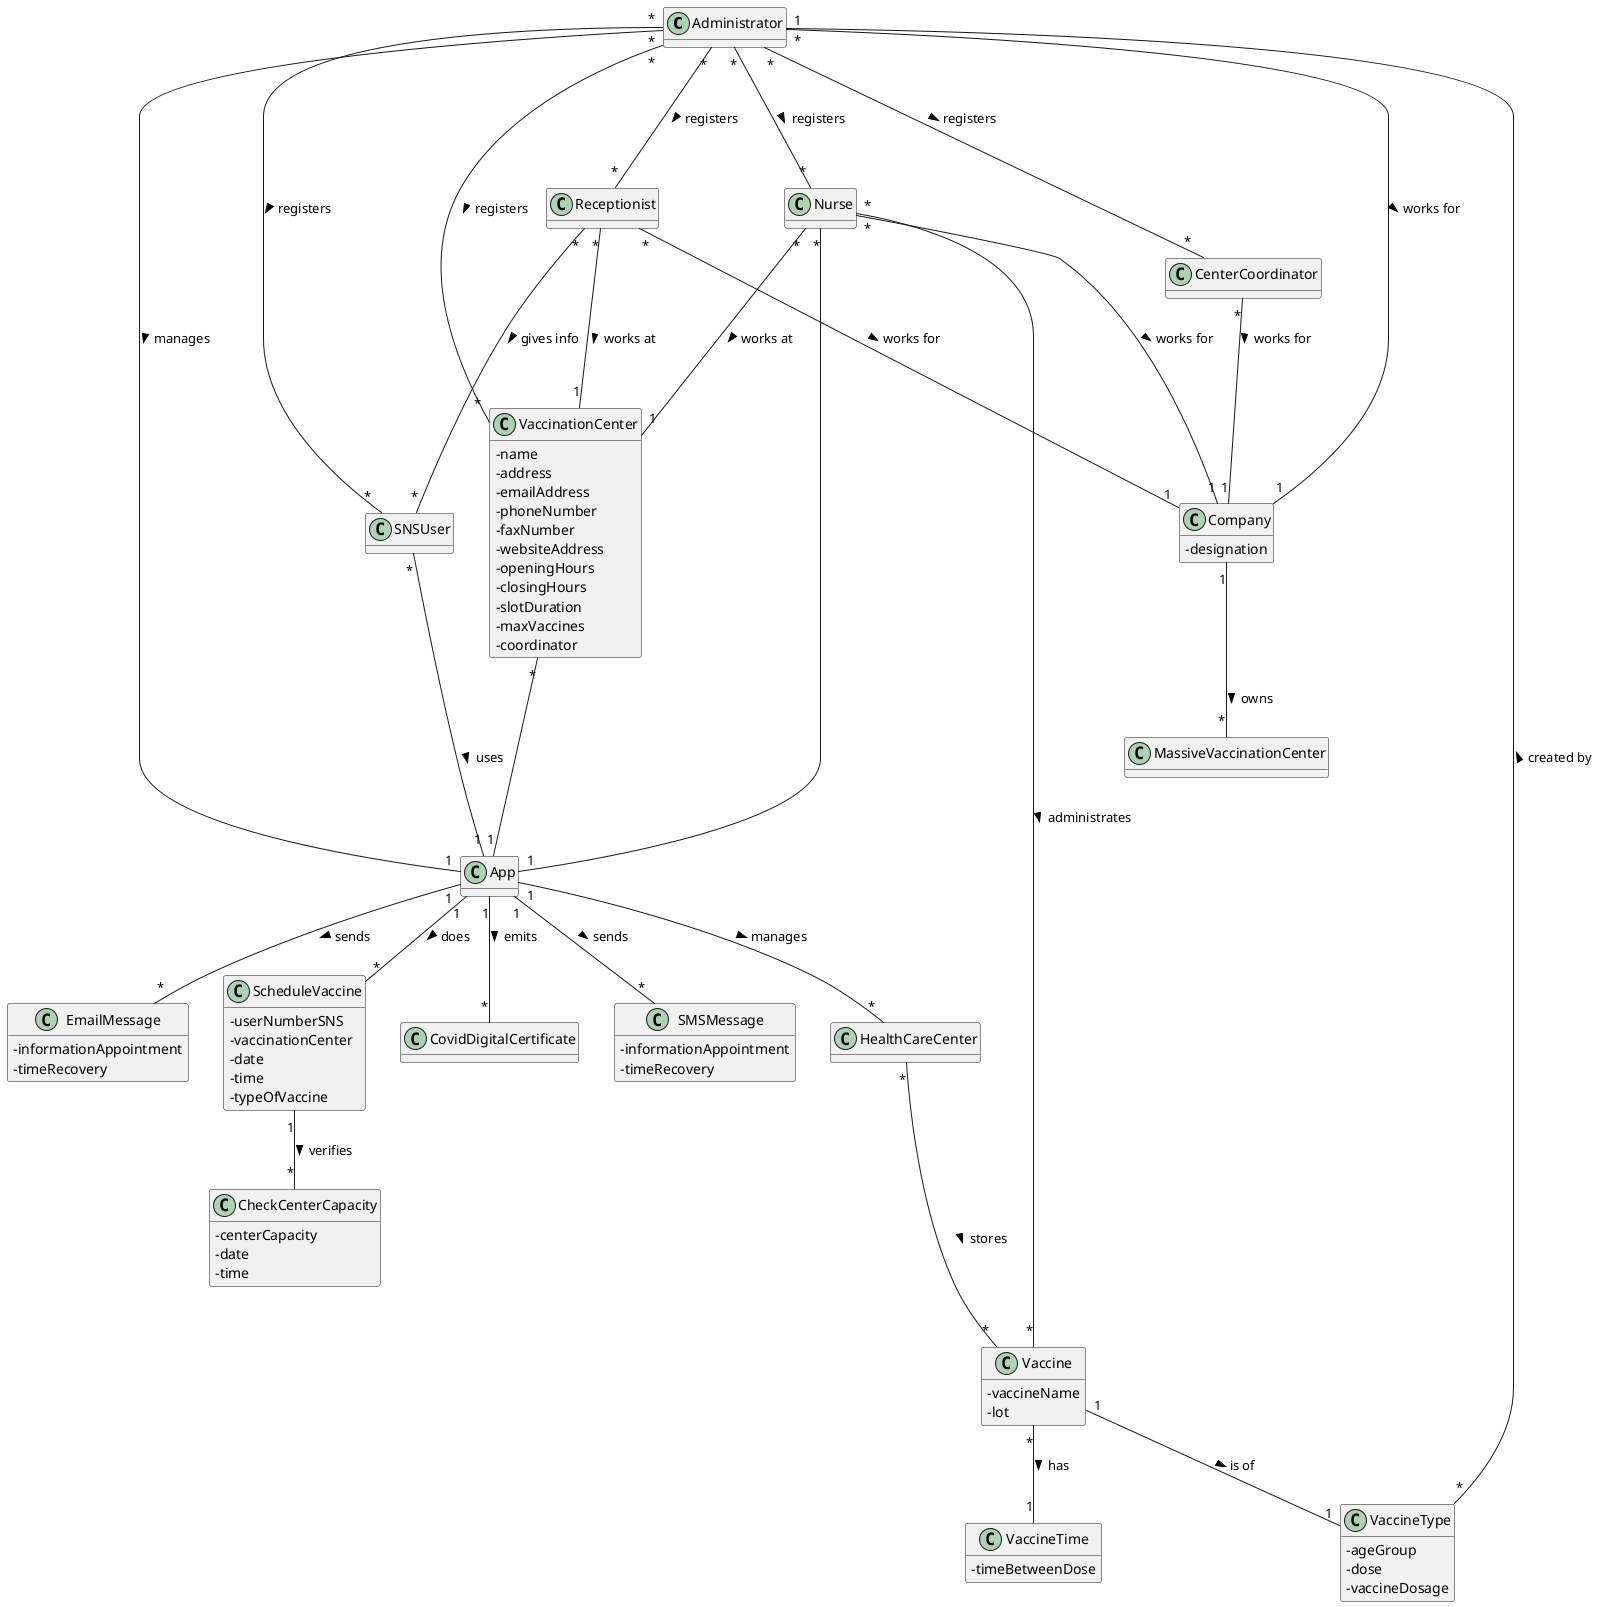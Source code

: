 @startuml
skinparam classAttributeIconSize 0
hide methods

class Administrator{
}

class Nurse{
}

class SNSUser{
}

class Receptionist{
}

class CenterCoordinator{
}

class HealthCareCenter {
}

class Company {
- designation
}

class MassiveVaccinationCenter {
}

class CovidDigitalCertificate {
}

class App{
}

class SMSMessage {
- informationAppointment
- timeRecovery
}

class EmailMessage {
- informationAppointment
- timeRecovery
}

class Vaccine {
- vaccineName
- lot
}

class VaccineType {
- ageGroup
- dose
- vaccineDosage
}

class VaccineTime {
- timeBetweenDose
}

class CheckCenterCapacity {
- centerCapacity
- date
- time
}

class ScheduleVaccine {
- userNumberSNS
- vaccinationCenter
- date
- time
- typeOfVaccine
}

class VaccinationCenter {
  - name
  - address
  - emailAddress
  - phoneNumber
  - faxNumber
  - websiteAddress
  - openingHours
  - closingHours
  - slotDuration
  - maxVaccines
  - coordinator
}

Administrator "*"---"*" Nurse : registers >
Administrator "*"---"*" CenterCoordinator : registers >
Administrator "*"---"*" Receptionist : registers >
Administrator "*"---"*" SNSUser : registers >
Administrator "*"---"*" VaccinationCenter : registers >
Administrator "*"---"1" App : manages >
Administrator "*"---"1" Company : works for >
SNSUser "*"---"1" App : uses >
VaccinationCenter "*"---"1" App
Nurse "*"---"1" App
Nurse "*"---"1" Company : works for >
Nurse "*"---"*" Vaccine : administrates >
Nurse "*"---"1" VaccinationCenter : works at >
Receptionist "*"---"*" SNSUser : gives info >
Receptionist "*"---"1" VaccinationCenter : works at >
Receptionist "*"---"1" Company : works for >
CenterCoordinator "*"--"1" Company : works for >
Company "1"--"*" MassiveVaccinationCenter : owns >
Vaccine "1"--"1" VaccineType : is of >
Vaccine "*"--"1" VaccineTime : has >
App "1"--"*" ScheduleVaccine : does >
App "1"--"*" SMSMessage : sends >
App "1"--"*" HealthCareCenter : manages >
App "1"--"*" CovidDigitalCertificate : emits >
App "1"--"*" EmailMessage : sends >
ScheduleVaccine "1"--"*" CheckCenterCapacity : verifies >
HealthCareCenter "*"---"*" Vaccine : stores >
VaccineType "*"--"1" Administrator : created by >



@endum